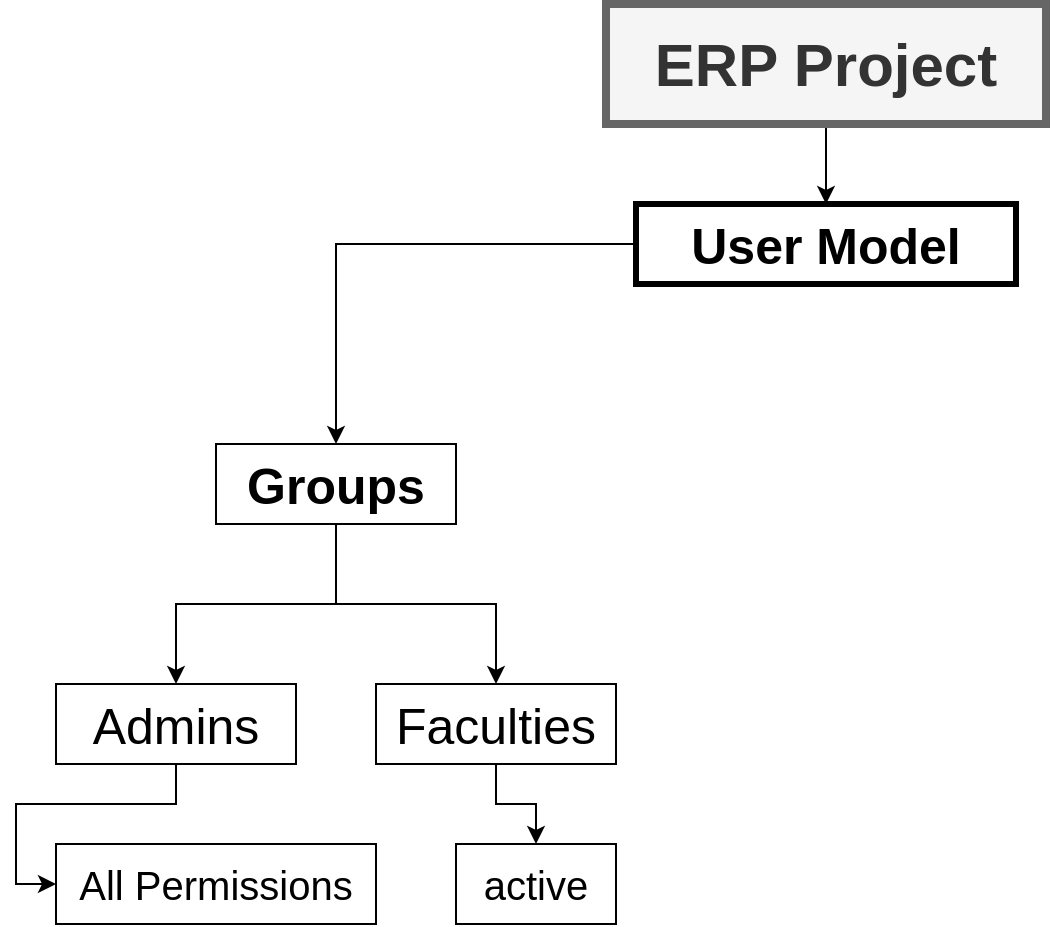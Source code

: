 <mxfile version="14.1.8" type="device"><diagram id="-GOfPiSllcYxVZ9m9jCf" name="Page-1"><mxGraphModel dx="1038" dy="607" grid="1" gridSize="10" guides="1" tooltips="1" connect="1" arrows="1" fold="1" page="1" pageScale="1" pageWidth="1600" pageHeight="1200" math="0" shadow="0"><root><mxCell id="0"/><mxCell id="1" parent="0"/><mxCell id="REhorO_ukNLO52NbyeEt-13" style="edgeStyle=orthogonalEdgeStyle;rounded=0;orthogonalLoop=1;jettySize=auto;html=1;entryX=0.5;entryY=0;entryDx=0;entryDy=0;" parent="1" source="REhorO_ukNLO52NbyeEt-3" target="REhorO_ukNLO52NbyeEt-4" edge="1"><mxGeometry relative="1" as="geometry"/></mxCell><mxCell id="REhorO_ukNLO52NbyeEt-3" value="&lt;font style=&quot;font-size: 30px&quot;&gt;&lt;b&gt;ERP Project&lt;br&gt;&lt;/b&gt;&lt;/font&gt;" style="text;html=1;align=center;verticalAlign=middle;whiteSpace=wrap;rounded=0;fillColor=#f5f5f5;strokeColor=#666666;fontColor=#333333;strokeWidth=4;" parent="1" vertex="1"><mxGeometry x="315" y="20" width="220" height="60" as="geometry"/></mxCell><mxCell id="REhorO_ukNLO52NbyeEt-12" style="edgeStyle=orthogonalEdgeStyle;rounded=0;orthogonalLoop=1;jettySize=auto;html=1;entryX=0.5;entryY=0;entryDx=0;entryDy=0;" parent="1" source="REhorO_ukNLO52NbyeEt-4" target="REhorO_ukNLO52NbyeEt-5" edge="1"><mxGeometry relative="1" as="geometry"/></mxCell><mxCell id="REhorO_ukNLO52NbyeEt-4" value="&lt;b&gt;&lt;font style=&quot;font-size: 25px&quot;&gt;User Model&lt;br&gt;&lt;/font&gt;&lt;/b&gt;" style="text;html=1;align=center;verticalAlign=middle;whiteSpace=wrap;rounded=0;strokeWidth=3;strokeColor=#000000;" parent="1" vertex="1"><mxGeometry x="330" y="120" width="190" height="40" as="geometry"/></mxCell><mxCell id="REhorO_ukNLO52NbyeEt-17" style="edgeStyle=orthogonalEdgeStyle;rounded=0;orthogonalLoop=1;jettySize=auto;html=1;entryX=0.5;entryY=0;entryDx=0;entryDy=0;" parent="1" source="REhorO_ukNLO52NbyeEt-5" target="REhorO_ukNLO52NbyeEt-8" edge="1"><mxGeometry relative="1" as="geometry"/></mxCell><mxCell id="REhorO_ukNLO52NbyeEt-18" style="edgeStyle=orthogonalEdgeStyle;rounded=0;orthogonalLoop=1;jettySize=auto;html=1;entryX=0.5;entryY=0;entryDx=0;entryDy=0;" parent="1" source="REhorO_ukNLO52NbyeEt-5" target="REhorO_ukNLO52NbyeEt-9" edge="1"><mxGeometry relative="1" as="geometry"/></mxCell><mxCell id="REhorO_ukNLO52NbyeEt-5" value="&lt;font style=&quot;font-size: 25px&quot;&gt;&lt;b&gt;Groups&lt;/b&gt;&lt;/font&gt;" style="text;html=1;fillColor=none;align=center;verticalAlign=middle;whiteSpace=wrap;rounded=0;strokeColor=#000000;" parent="1" vertex="1"><mxGeometry x="120" y="240" width="120" height="40" as="geometry"/></mxCell><mxCell id="REhorO_ukNLO52NbyeEt-19" style="edgeStyle=orthogonalEdgeStyle;rounded=0;orthogonalLoop=1;jettySize=auto;html=1;entryX=0;entryY=0.5;entryDx=0;entryDy=0;" parent="1" source="REhorO_ukNLO52NbyeEt-8" target="REhorO_ukNLO52NbyeEt-11" edge="1"><mxGeometry relative="1" as="geometry"/></mxCell><mxCell id="REhorO_ukNLO52NbyeEt-8" value="&lt;font style=&quot;font-size: 25px&quot;&gt;Admins&lt;/font&gt;" style="text;html=1;fillColor=none;align=center;verticalAlign=middle;whiteSpace=wrap;rounded=0;strokeColor=#000000;" parent="1" vertex="1"><mxGeometry x="40" y="360" width="120" height="40" as="geometry"/></mxCell><mxCell id="jUNscZfpDp0o_yQUx_2q-3" style="edgeStyle=orthogonalEdgeStyle;rounded=0;orthogonalLoop=1;jettySize=auto;html=1;entryX=0.5;entryY=0;entryDx=0;entryDy=0;" edge="1" parent="1" source="REhorO_ukNLO52NbyeEt-9" target="jUNscZfpDp0o_yQUx_2q-2"><mxGeometry relative="1" as="geometry"/></mxCell><mxCell id="REhorO_ukNLO52NbyeEt-9" value="&lt;font style=&quot;font-size: 25px&quot;&gt;Faculties&lt;/font&gt;" style="text;html=1;fillColor=none;align=center;verticalAlign=middle;whiteSpace=wrap;rounded=0;strokeColor=#000000;strokeWidth=1;" parent="1" vertex="1"><mxGeometry x="200" y="360" width="120" height="40" as="geometry"/></mxCell><mxCell id="REhorO_ukNLO52NbyeEt-11" value="&lt;font style=&quot;font-size: 20px&quot;&gt;All Permissions&lt;/font&gt;" style="text;html=1;fillColor=none;align=center;verticalAlign=middle;whiteSpace=wrap;rounded=0;strokeColor=#000000;strokeWidth=1;" parent="1" vertex="1"><mxGeometry x="40" y="440" width="160" height="40" as="geometry"/></mxCell><mxCell id="jUNscZfpDp0o_yQUx_2q-2" value="&lt;font style=&quot;font-size: 20px&quot;&gt;active&lt;/font&gt;" style="text;html=1;fillColor=none;align=center;verticalAlign=middle;whiteSpace=wrap;rounded=0;strokeColor=#000000;strokeWidth=1;" vertex="1" parent="1"><mxGeometry x="240" y="440" width="80" height="40" as="geometry"/></mxCell></root></mxGraphModel></diagram></mxfile>